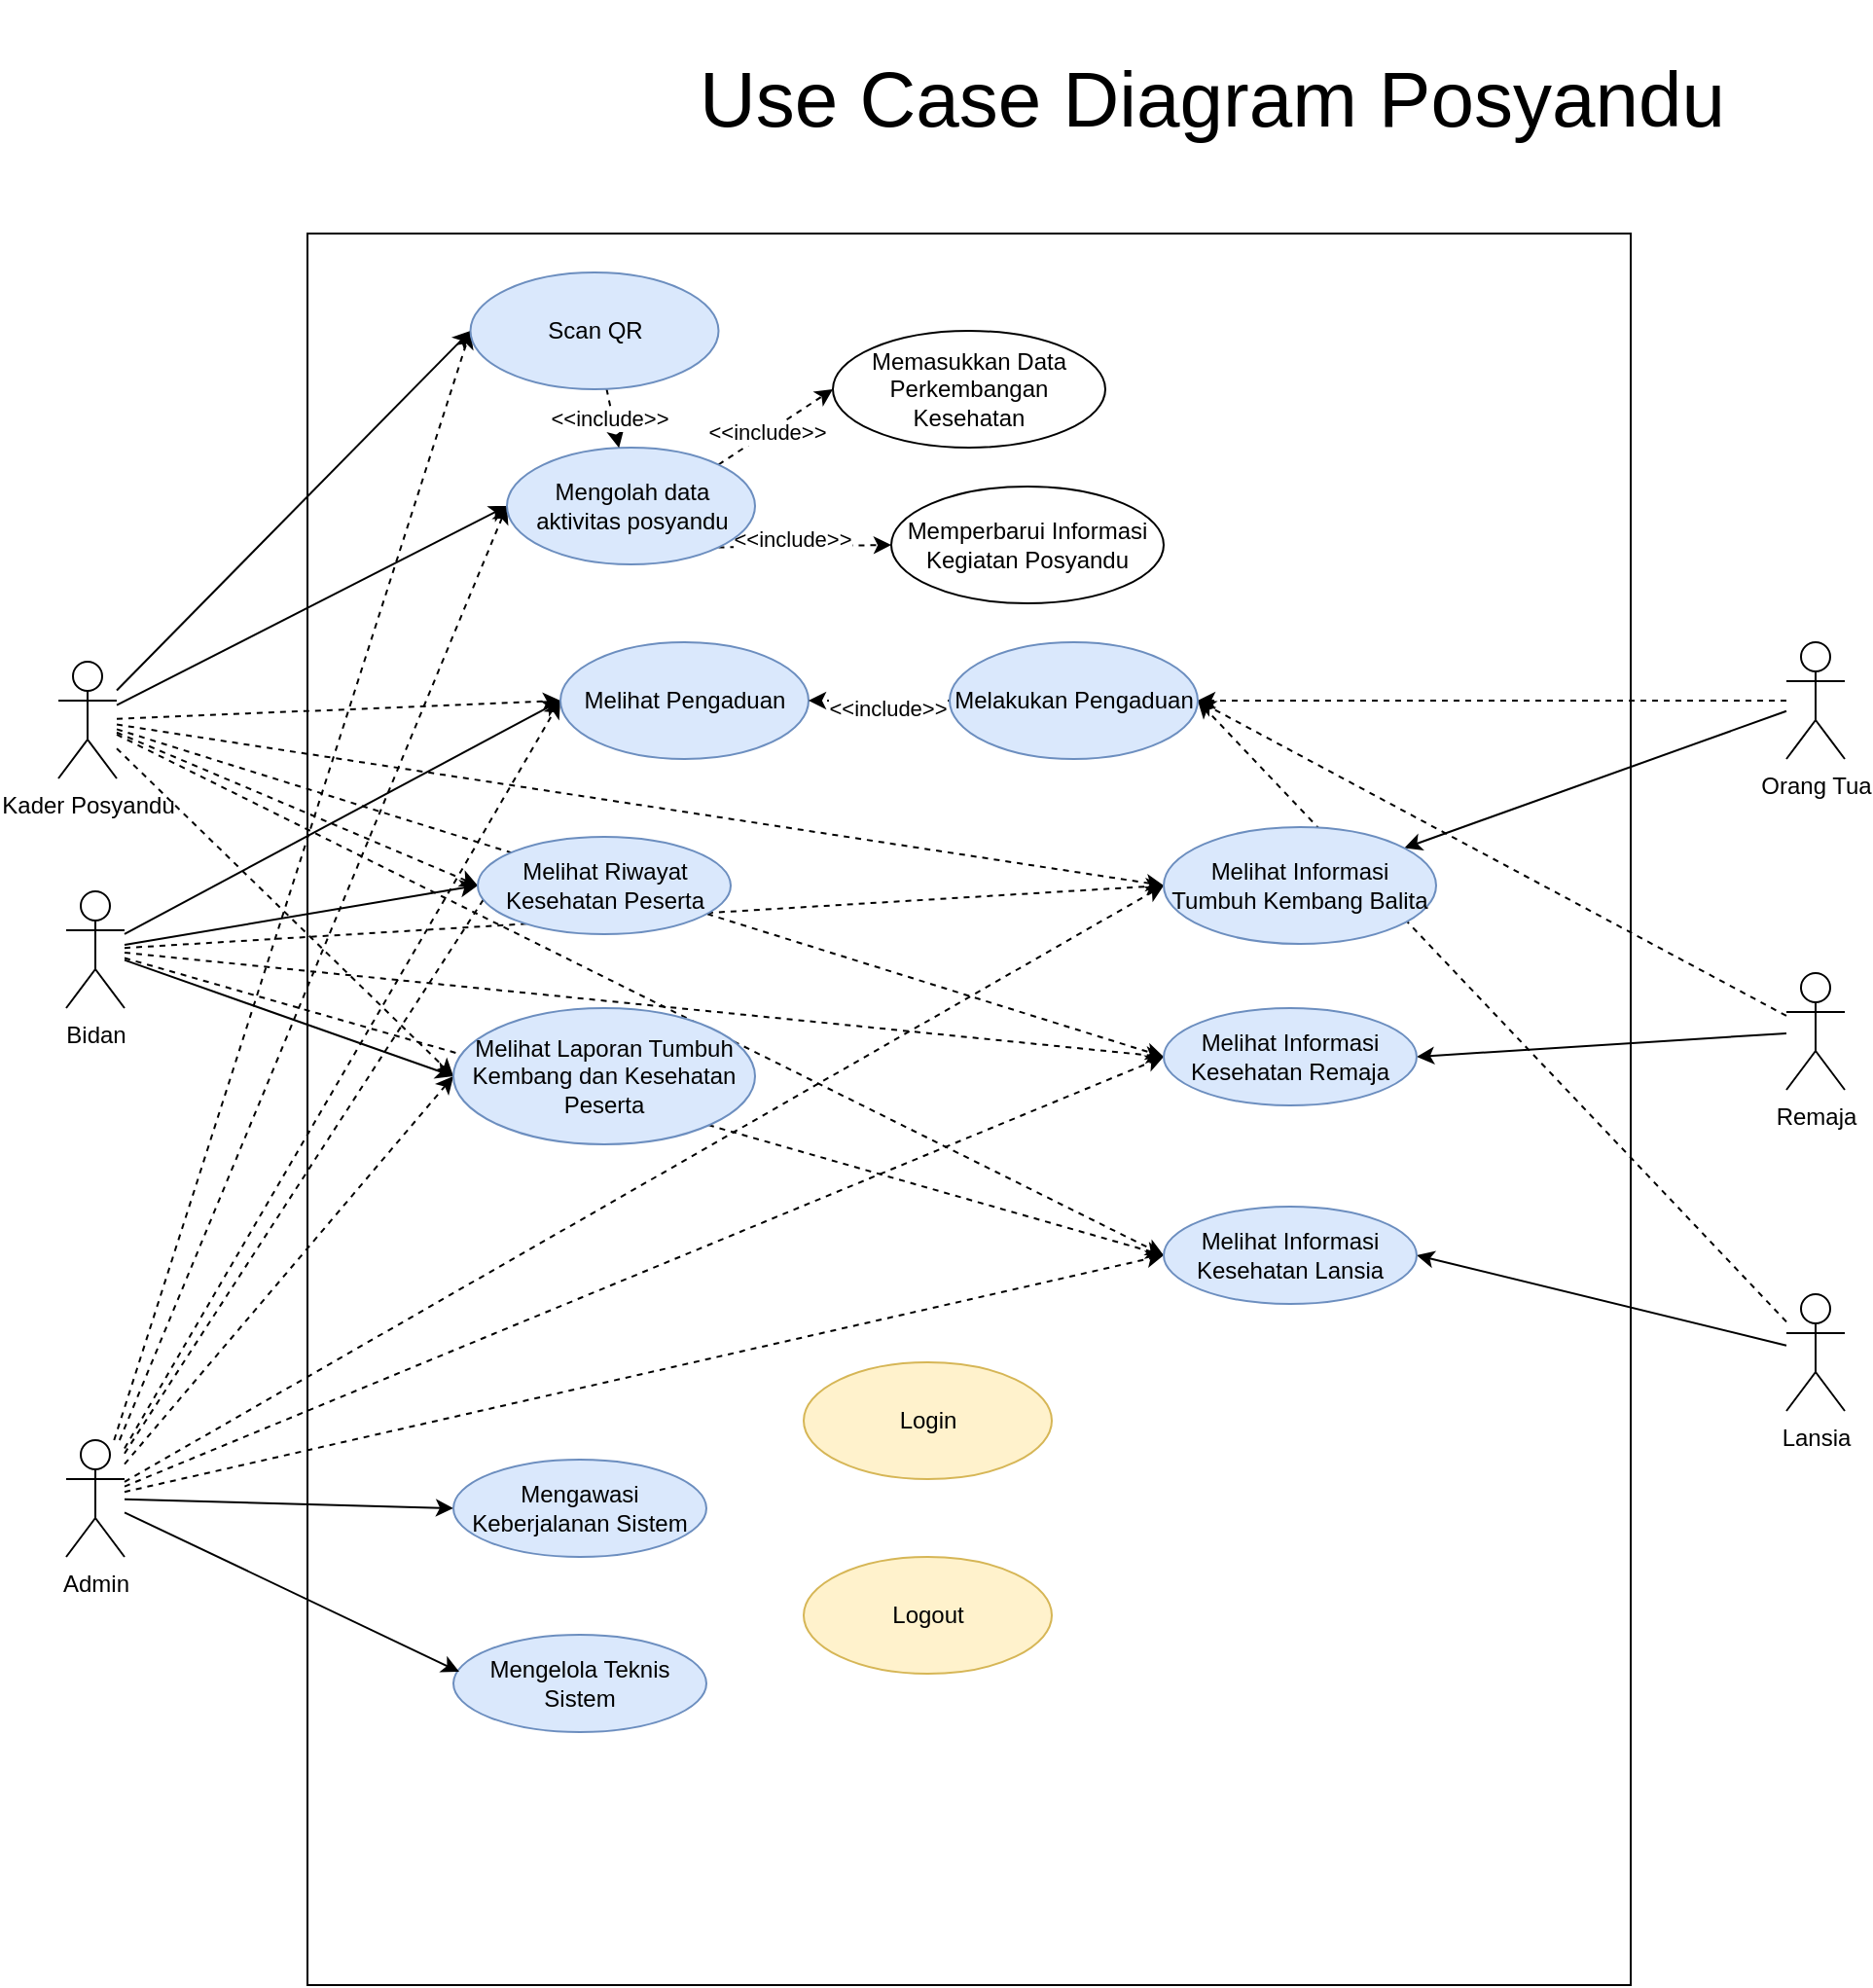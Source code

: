 <mxfile version="24.8.2">
  <diagram name="Page-1" id="-Jc1IERX7EY_bYW_jPpP">
    <mxGraphModel dx="1615" dy="1903" grid="1" gridSize="10" guides="1" tooltips="1" connect="1" arrows="1" fold="1" page="1" pageScale="1" pageWidth="850" pageHeight="1100" math="0" shadow="0">
      <root>
        <mxCell id="0" />
        <mxCell id="1" parent="0" />
        <mxCell id="hOnfbPIab15JWXcpNu_4-13" value="" style="rounded=0;whiteSpace=wrap;html=1;" vertex="1" parent="1">
          <mxGeometry x="170" y="20" width="680" height="900" as="geometry" />
        </mxCell>
        <mxCell id="hOnfbPIab15JWXcpNu_4-35" style="rounded=0;orthogonalLoop=1;jettySize=auto;html=1;entryX=0;entryY=0.5;entryDx=0;entryDy=0;" edge="1" parent="1" source="Xn-UC9uPtZDTchCGwuse-1" target="Xn-UC9uPtZDTchCGwuse-9">
          <mxGeometry relative="1" as="geometry" />
        </mxCell>
        <mxCell id="hOnfbPIab15JWXcpNu_4-52" style="rounded=0;orthogonalLoop=1;jettySize=auto;html=1;entryX=0;entryY=0.5;entryDx=0;entryDy=0;" edge="1" parent="1" source="Xn-UC9uPtZDTchCGwuse-1" target="hOnfbPIab15JWXcpNu_4-50">
          <mxGeometry relative="1" as="geometry" />
        </mxCell>
        <mxCell id="hOnfbPIab15JWXcpNu_4-65" style="rounded=0;orthogonalLoop=1;jettySize=auto;html=1;entryX=0;entryY=0.5;entryDx=0;entryDy=0;dashed=1;" edge="1" parent="1" source="Xn-UC9uPtZDTchCGwuse-1" target="hOnfbPIab15JWXcpNu_4-8">
          <mxGeometry relative="1" as="geometry" />
        </mxCell>
        <mxCell id="hOnfbPIab15JWXcpNu_4-66" style="rounded=0;orthogonalLoop=1;jettySize=auto;html=1;entryX=0;entryY=0.5;entryDx=0;entryDy=0;dashed=1;" edge="1" parent="1" source="Xn-UC9uPtZDTchCGwuse-1" target="hOnfbPIab15JWXcpNu_4-16">
          <mxGeometry relative="1" as="geometry" />
        </mxCell>
        <mxCell id="hOnfbPIab15JWXcpNu_4-71" style="rounded=0;orthogonalLoop=1;jettySize=auto;html=1;entryX=0;entryY=0.5;entryDx=0;entryDy=0;dashed=1;" edge="1" parent="1" source="Xn-UC9uPtZDTchCGwuse-1" target="hOnfbPIab15JWXcpNu_4-67">
          <mxGeometry relative="1" as="geometry" />
        </mxCell>
        <mxCell id="hOnfbPIab15JWXcpNu_4-77" style="rounded=0;orthogonalLoop=1;jettySize=auto;html=1;entryX=0;entryY=0.5;entryDx=0;entryDy=0;dashed=1;" edge="1" parent="1" source="Xn-UC9uPtZDTchCGwuse-1" target="hOnfbPIab15JWXcpNu_4-9">
          <mxGeometry relative="1" as="geometry" />
        </mxCell>
        <mxCell id="hOnfbPIab15JWXcpNu_4-78" style="rounded=0;orthogonalLoop=1;jettySize=auto;html=1;entryX=0;entryY=0.5;entryDx=0;entryDy=0;dashed=1;" edge="1" parent="1" source="Xn-UC9uPtZDTchCGwuse-1" target="hOnfbPIab15JWXcpNu_4-10">
          <mxGeometry relative="1" as="geometry" />
        </mxCell>
        <mxCell id="hOnfbPIab15JWXcpNu_4-79" style="rounded=0;orthogonalLoop=1;jettySize=auto;html=1;entryX=0;entryY=0.5;entryDx=0;entryDy=0;dashed=1;" edge="1" parent="1" source="Xn-UC9uPtZDTchCGwuse-1" target="hOnfbPIab15JWXcpNu_4-11">
          <mxGeometry relative="1" as="geometry" />
        </mxCell>
        <mxCell id="Xn-UC9uPtZDTchCGwuse-1" value="&lt;font style=&quot;font-size: 12px;&quot;&gt;Kader Posyandu&lt;/font&gt;" style="shape=umlActor;verticalLabelPosition=bottom;verticalAlign=top;html=1;outlineConnect=0;" parent="1" vertex="1">
          <mxGeometry x="42" y="240" width="30" height="60" as="geometry" />
        </mxCell>
        <mxCell id="hOnfbPIab15JWXcpNu_4-36" style="rounded=0;orthogonalLoop=1;jettySize=auto;html=1;entryX=0;entryY=0.5;entryDx=0;entryDy=0;" edge="1" parent="1" source="Xn-UC9uPtZDTchCGwuse-2" target="hOnfbPIab15JWXcpNu_4-8">
          <mxGeometry relative="1" as="geometry" />
        </mxCell>
        <mxCell id="hOnfbPIab15JWXcpNu_4-37" style="rounded=0;orthogonalLoop=1;jettySize=auto;html=1;entryX=0;entryY=0.5;entryDx=0;entryDy=0;" edge="1" parent="1" source="Xn-UC9uPtZDTchCGwuse-2" target="hOnfbPIab15JWXcpNu_4-16">
          <mxGeometry relative="1" as="geometry" />
        </mxCell>
        <mxCell id="hOnfbPIab15JWXcpNu_4-72" style="rounded=0;orthogonalLoop=1;jettySize=auto;html=1;entryX=0;entryY=0.5;entryDx=0;entryDy=0;" edge="1" parent="1" source="Xn-UC9uPtZDTchCGwuse-2" target="hOnfbPIab15JWXcpNu_4-67">
          <mxGeometry relative="1" as="geometry" />
        </mxCell>
        <mxCell id="hOnfbPIab15JWXcpNu_4-74" style="rounded=0;orthogonalLoop=1;jettySize=auto;html=1;entryX=0;entryY=0.5;entryDx=0;entryDy=0;dashed=1;" edge="1" parent="1" source="Xn-UC9uPtZDTchCGwuse-2" target="hOnfbPIab15JWXcpNu_4-9">
          <mxGeometry relative="1" as="geometry" />
        </mxCell>
        <mxCell id="hOnfbPIab15JWXcpNu_4-75" style="rounded=0;orthogonalLoop=1;jettySize=auto;html=1;entryX=0;entryY=0.5;entryDx=0;entryDy=0;dashed=1;" edge="1" parent="1" source="Xn-UC9uPtZDTchCGwuse-2" target="hOnfbPIab15JWXcpNu_4-10">
          <mxGeometry relative="1" as="geometry" />
        </mxCell>
        <mxCell id="hOnfbPIab15JWXcpNu_4-76" style="rounded=0;orthogonalLoop=1;jettySize=auto;html=1;entryX=0;entryY=0.5;entryDx=0;entryDy=0;dashed=1;" edge="1" parent="1" source="Xn-UC9uPtZDTchCGwuse-2" target="hOnfbPIab15JWXcpNu_4-11">
          <mxGeometry relative="1" as="geometry" />
        </mxCell>
        <mxCell id="Xn-UC9uPtZDTchCGwuse-2" value="&lt;font style=&quot;font-size: 12px;&quot;&gt;Bidan&lt;/font&gt;" style="shape=umlActor;verticalLabelPosition=bottom;verticalAlign=top;html=1;outlineConnect=0;" parent="1" vertex="1">
          <mxGeometry x="46" y="358" width="30" height="60" as="geometry" />
        </mxCell>
        <mxCell id="hOnfbPIab15JWXcpNu_4-38" style="rounded=0;orthogonalLoop=1;jettySize=auto;html=1;" edge="1" parent="1" source="Xn-UC9uPtZDTchCGwuse-3" target="hOnfbPIab15JWXcpNu_4-9">
          <mxGeometry relative="1" as="geometry" />
        </mxCell>
        <mxCell id="hOnfbPIab15JWXcpNu_4-81" style="rounded=0;orthogonalLoop=1;jettySize=auto;html=1;entryX=1;entryY=0.5;entryDx=0;entryDy=0;dashed=1;" edge="1" parent="1" source="Xn-UC9uPtZDTchCGwuse-3" target="hOnfbPIab15JWXcpNu_4-68">
          <mxGeometry relative="1" as="geometry" />
        </mxCell>
        <mxCell id="Xn-UC9uPtZDTchCGwuse-3" value="&lt;font style=&quot;font-size: 12px;&quot;&gt;Orang Tua&lt;/font&gt;" style="shape=umlActor;verticalLabelPosition=bottom;verticalAlign=top;html=1;outlineConnect=0;" parent="1" vertex="1">
          <mxGeometry x="930" y="230" width="30" height="60" as="geometry" />
        </mxCell>
        <mxCell id="hOnfbPIab15JWXcpNu_4-39" style="rounded=0;orthogonalLoop=1;jettySize=auto;html=1;entryX=0;entryY=0.5;entryDx=0;entryDy=0;" edge="1" parent="1" source="Xn-UC9uPtZDTchCGwuse-4" target="hOnfbPIab15JWXcpNu_4-12">
          <mxGeometry relative="1" as="geometry" />
        </mxCell>
        <mxCell id="hOnfbPIab15JWXcpNu_4-60" style="rounded=0;orthogonalLoop=1;jettySize=auto;html=1;entryX=0;entryY=0.5;entryDx=0;entryDy=0;dashed=1;" edge="1" parent="1" source="Xn-UC9uPtZDTchCGwuse-4" target="hOnfbPIab15JWXcpNu_4-9">
          <mxGeometry relative="1" as="geometry" />
        </mxCell>
        <mxCell id="hOnfbPIab15JWXcpNu_4-61" style="rounded=0;orthogonalLoop=1;jettySize=auto;html=1;entryX=0;entryY=0.5;entryDx=0;entryDy=0;dashed=1;" edge="1" parent="1" source="Xn-UC9uPtZDTchCGwuse-4" target="hOnfbPIab15JWXcpNu_4-16">
          <mxGeometry relative="1" as="geometry" />
        </mxCell>
        <mxCell id="hOnfbPIab15JWXcpNu_4-62" style="rounded=0;orthogonalLoop=1;jettySize=auto;html=1;entryX=0;entryY=0;entryDx=0;entryDy=0;dashed=1;" edge="1" parent="1" source="Xn-UC9uPtZDTchCGwuse-4" target="hOnfbPIab15JWXcpNu_4-8">
          <mxGeometry relative="1" as="geometry" />
        </mxCell>
        <mxCell id="hOnfbPIab15JWXcpNu_4-63" style="rounded=0;orthogonalLoop=1;jettySize=auto;html=1;entryX=0;entryY=0.5;entryDx=0;entryDy=0;dashed=1;" edge="1" parent="1" source="Xn-UC9uPtZDTchCGwuse-4" target="Xn-UC9uPtZDTchCGwuse-9">
          <mxGeometry relative="1" as="geometry" />
        </mxCell>
        <mxCell id="hOnfbPIab15JWXcpNu_4-64" style="rounded=0;orthogonalLoop=1;jettySize=auto;html=1;entryX=0;entryY=0.5;entryDx=0;entryDy=0;dashed=1;" edge="1" parent="1" source="Xn-UC9uPtZDTchCGwuse-4" target="hOnfbPIab15JWXcpNu_4-50">
          <mxGeometry relative="1" as="geometry" />
        </mxCell>
        <mxCell id="hOnfbPIab15JWXcpNu_4-69" style="rounded=0;orthogonalLoop=1;jettySize=auto;html=1;entryX=0;entryY=0.5;entryDx=0;entryDy=0;dashed=1;" edge="1" parent="1" source="Xn-UC9uPtZDTchCGwuse-4" target="hOnfbPIab15JWXcpNu_4-10">
          <mxGeometry relative="1" as="geometry" />
        </mxCell>
        <mxCell id="hOnfbPIab15JWXcpNu_4-70" style="rounded=0;orthogonalLoop=1;jettySize=auto;html=1;entryX=0;entryY=0.5;entryDx=0;entryDy=0;dashed=1;" edge="1" parent="1" source="Xn-UC9uPtZDTchCGwuse-4" target="hOnfbPIab15JWXcpNu_4-11">
          <mxGeometry relative="1" as="geometry" />
        </mxCell>
        <mxCell id="hOnfbPIab15JWXcpNu_4-73" style="rounded=0;orthogonalLoop=1;jettySize=auto;html=1;entryX=0;entryY=0.5;entryDx=0;entryDy=0;dashed=1;" edge="1" parent="1" source="Xn-UC9uPtZDTchCGwuse-4" target="hOnfbPIab15JWXcpNu_4-67">
          <mxGeometry relative="1" as="geometry" />
        </mxCell>
        <mxCell id="Xn-UC9uPtZDTchCGwuse-4" value="&lt;font style=&quot;font-size: 12px;&quot;&gt;Admin&lt;/font&gt;" style="shape=umlActor;verticalLabelPosition=bottom;verticalAlign=top;html=1;outlineConnect=0;" parent="1" vertex="1">
          <mxGeometry x="46" y="640" width="30" height="60" as="geometry" />
        </mxCell>
        <mxCell id="Xn-UC9uPtZDTchCGwuse-6" value="&lt;font style=&quot;font-size: 40px;&quot;&gt;Use Case Diagram Posyandu&lt;/font&gt;" style="text;html=1;align=center;verticalAlign=middle;whiteSpace=wrap;rounded=0;" parent="1" vertex="1">
          <mxGeometry x="350" y="-100" width="570" height="100" as="geometry" />
        </mxCell>
        <mxCell id="hOnfbPIab15JWXcpNu_4-30" style="rounded=0;orthogonalLoop=1;jettySize=auto;html=1;exitX=1;exitY=0;exitDx=0;exitDy=0;entryX=0;entryY=0.5;entryDx=0;entryDy=0;dashed=1;" edge="1" parent="1" source="Xn-UC9uPtZDTchCGwuse-9" target="hOnfbPIab15JWXcpNu_4-14">
          <mxGeometry relative="1" as="geometry" />
        </mxCell>
        <mxCell id="hOnfbPIab15JWXcpNu_4-54" value="&amp;lt;&amp;lt;include&amp;gt;&amp;gt;" style="edgeLabel;html=1;align=center;verticalAlign=middle;resizable=0;points=[];" vertex="1" connectable="0" parent="hOnfbPIab15JWXcpNu_4-30">
          <mxGeometry x="-0.157" y="1" relative="1" as="geometry">
            <mxPoint as="offset" />
          </mxGeometry>
        </mxCell>
        <mxCell id="hOnfbPIab15JWXcpNu_4-34" style="rounded=0;orthogonalLoop=1;jettySize=auto;html=1;exitX=1;exitY=1;exitDx=0;exitDy=0;entryX=0;entryY=0.5;entryDx=0;entryDy=0;dashed=1;" edge="1" parent="1" source="Xn-UC9uPtZDTchCGwuse-9" target="hOnfbPIab15JWXcpNu_4-15">
          <mxGeometry relative="1" as="geometry" />
        </mxCell>
        <mxCell id="hOnfbPIab15JWXcpNu_4-55" value="&amp;lt;&amp;lt;include&amp;gt;&amp;gt;" style="edgeLabel;html=1;align=center;verticalAlign=middle;resizable=0;points=[];" vertex="1" connectable="0" parent="hOnfbPIab15JWXcpNu_4-34">
          <mxGeometry x="-0.118" y="4" relative="1" as="geometry">
            <mxPoint x="-1" as="offset" />
          </mxGeometry>
        </mxCell>
        <mxCell id="Xn-UC9uPtZDTchCGwuse-9" value="Mengolah data aktivitas posyandu" style="ellipse;whiteSpace=wrap;html=1;fillColor=#dae8fc;strokeColor=#6c8ebf;" parent="1" vertex="1">
          <mxGeometry x="272.5" y="130" width="127.5" height="60" as="geometry" />
        </mxCell>
        <mxCell id="hOnfbPIab15JWXcpNu_4-32" style="rounded=0;orthogonalLoop=1;jettySize=auto;html=1;entryX=1;entryY=0.5;entryDx=0;entryDy=0;" edge="1" parent="1" source="hOnfbPIab15JWXcpNu_4-5" target="hOnfbPIab15JWXcpNu_4-10">
          <mxGeometry relative="1" as="geometry" />
        </mxCell>
        <mxCell id="hOnfbPIab15JWXcpNu_4-82" style="rounded=0;orthogonalLoop=1;jettySize=auto;html=1;entryX=1;entryY=0.5;entryDx=0;entryDy=0;dashed=1;" edge="1" parent="1" source="hOnfbPIab15JWXcpNu_4-5" target="hOnfbPIab15JWXcpNu_4-68">
          <mxGeometry relative="1" as="geometry" />
        </mxCell>
        <mxCell id="hOnfbPIab15JWXcpNu_4-5" value="&lt;font style=&quot;font-size: 12px;&quot;&gt;Remaja&lt;/font&gt;" style="shape=umlActor;verticalLabelPosition=bottom;verticalAlign=top;html=1;outlineConnect=0;" vertex="1" parent="1">
          <mxGeometry x="930" y="400" width="30" height="60" as="geometry" />
        </mxCell>
        <mxCell id="hOnfbPIab15JWXcpNu_4-33" style="rounded=0;orthogonalLoop=1;jettySize=auto;html=1;entryX=1;entryY=0.5;entryDx=0;entryDy=0;" edge="1" parent="1" source="hOnfbPIab15JWXcpNu_4-7" target="hOnfbPIab15JWXcpNu_4-11">
          <mxGeometry relative="1" as="geometry" />
        </mxCell>
        <mxCell id="hOnfbPIab15JWXcpNu_4-84" style="rounded=0;orthogonalLoop=1;jettySize=auto;html=1;entryX=1;entryY=0.5;entryDx=0;entryDy=0;dashed=1;" edge="1" parent="1" source="hOnfbPIab15JWXcpNu_4-7" target="hOnfbPIab15JWXcpNu_4-68">
          <mxGeometry relative="1" as="geometry" />
        </mxCell>
        <mxCell id="hOnfbPIab15JWXcpNu_4-7" value="&lt;font style=&quot;font-size: 12px;&quot;&gt;Lansia&lt;/font&gt;" style="shape=umlActor;verticalLabelPosition=bottom;verticalAlign=top;html=1;outlineConnect=0;" vertex="1" parent="1">
          <mxGeometry x="930" y="565" width="30" height="60" as="geometry" />
        </mxCell>
        <mxCell id="hOnfbPIab15JWXcpNu_4-8" value="Melihat Riwayat Kesehatan Peserta" style="ellipse;whiteSpace=wrap;html=1;fillColor=#dae8fc;strokeColor=#6c8ebf;" vertex="1" parent="1">
          <mxGeometry x="257.5" y="330" width="130" height="50" as="geometry" />
        </mxCell>
        <mxCell id="hOnfbPIab15JWXcpNu_4-9" value="Melihat Informasi Tumbuh Kembang Balita" style="ellipse;whiteSpace=wrap;html=1;fillColor=#dae8fc;strokeColor=#6c8ebf;" vertex="1" parent="1">
          <mxGeometry x="610" y="325" width="140" height="60" as="geometry" />
        </mxCell>
        <mxCell id="hOnfbPIab15JWXcpNu_4-10" value="Melihat Informasi Kesehatan Remaja" style="ellipse;whiteSpace=wrap;html=1;fillColor=#dae8fc;strokeColor=#6c8ebf;" vertex="1" parent="1">
          <mxGeometry x="610" y="418" width="130" height="50" as="geometry" />
        </mxCell>
        <mxCell id="hOnfbPIab15JWXcpNu_4-11" value="Melihat Informasi Kesehatan Lansia" style="ellipse;whiteSpace=wrap;html=1;fillColor=#dae8fc;strokeColor=#6c8ebf;" vertex="1" parent="1">
          <mxGeometry x="610" y="520" width="130" height="50" as="geometry" />
        </mxCell>
        <mxCell id="hOnfbPIab15JWXcpNu_4-12" value="Mengawasi Keberjalanan Sistem" style="ellipse;whiteSpace=wrap;html=1;fillColor=#dae8fc;strokeColor=#6c8ebf;" vertex="1" parent="1">
          <mxGeometry x="245" y="650" width="130" height="50" as="geometry" />
        </mxCell>
        <mxCell id="hOnfbPIab15JWXcpNu_4-14" value="Memasukkan Data Perkembangan Kesehatan" style="ellipse;whiteSpace=wrap;html=1;" vertex="1" parent="1">
          <mxGeometry x="440" y="70" width="140" height="60" as="geometry" />
        </mxCell>
        <mxCell id="hOnfbPIab15JWXcpNu_4-15" value="Memperbarui Informasi Kegiatan Posyandu" style="ellipse;whiteSpace=wrap;html=1;" vertex="1" parent="1">
          <mxGeometry x="470" y="150" width="140" height="60" as="geometry" />
        </mxCell>
        <mxCell id="hOnfbPIab15JWXcpNu_4-16" value="Melihat Laporan Tumbuh Kembang dan Kesehatan Peserta" style="ellipse;whiteSpace=wrap;html=1;fillColor=#dae8fc;strokeColor=#6c8ebf;" vertex="1" parent="1">
          <mxGeometry x="245" y="418" width="155" height="70" as="geometry" />
        </mxCell>
        <mxCell id="hOnfbPIab15JWXcpNu_4-17" value="Mengelola Teknis Sistem" style="ellipse;whiteSpace=wrap;html=1;fillColor=#dae8fc;strokeColor=#6c8ebf;" vertex="1" parent="1">
          <mxGeometry x="245" y="740" width="130" height="50" as="geometry" />
        </mxCell>
        <mxCell id="hOnfbPIab15JWXcpNu_4-41" style="edgeStyle=orthogonalEdgeStyle;rounded=0;orthogonalLoop=1;jettySize=auto;html=1;exitX=0.5;exitY=1;exitDx=0;exitDy=0;" edge="1" parent="1" source="hOnfbPIab15JWXcpNu_4-12" target="hOnfbPIab15JWXcpNu_4-12">
          <mxGeometry relative="1" as="geometry" />
        </mxCell>
        <mxCell id="hOnfbPIab15JWXcpNu_4-47" style="rounded=0;orthogonalLoop=1;jettySize=auto;html=1;entryX=0.023;entryY=0.38;entryDx=0;entryDy=0;entryPerimeter=0;" edge="1" parent="1" source="Xn-UC9uPtZDTchCGwuse-4" target="hOnfbPIab15JWXcpNu_4-17">
          <mxGeometry relative="1" as="geometry" />
        </mxCell>
        <mxCell id="hOnfbPIab15JWXcpNu_4-53" style="rounded=0;orthogonalLoop=1;jettySize=auto;html=1;dashed=1;" edge="1" parent="1" source="hOnfbPIab15JWXcpNu_4-50" target="Xn-UC9uPtZDTchCGwuse-9">
          <mxGeometry relative="1" as="geometry" />
        </mxCell>
        <mxCell id="hOnfbPIab15JWXcpNu_4-56" value="&amp;lt;&amp;lt;include&amp;gt;&amp;gt;" style="edgeLabel;html=1;align=center;verticalAlign=middle;resizable=0;points=[];" vertex="1" connectable="0" parent="hOnfbPIab15JWXcpNu_4-53">
          <mxGeometry x="-0.042" y="-2" relative="1" as="geometry">
            <mxPoint as="offset" />
          </mxGeometry>
        </mxCell>
        <mxCell id="hOnfbPIab15JWXcpNu_4-50" value="Scan QR" style="ellipse;whiteSpace=wrap;html=1;fillColor=#dae8fc;strokeColor=#6c8ebf;" vertex="1" parent="1">
          <mxGeometry x="253.75" y="40" width="127.5" height="60" as="geometry" />
        </mxCell>
        <mxCell id="hOnfbPIab15JWXcpNu_4-57" value="Login" style="ellipse;whiteSpace=wrap;html=1;fillColor=#fff2cc;strokeColor=#d6b656;" vertex="1" parent="1">
          <mxGeometry x="425" y="600" width="127.5" height="60" as="geometry" />
        </mxCell>
        <mxCell id="hOnfbPIab15JWXcpNu_4-58" value="Logout" style="ellipse;whiteSpace=wrap;html=1;fillColor=#fff2cc;strokeColor=#d6b656;" vertex="1" parent="1">
          <mxGeometry x="425" y="700" width="127.5" height="60" as="geometry" />
        </mxCell>
        <mxCell id="hOnfbPIab15JWXcpNu_4-67" value="Melihat Pengaduan" style="ellipse;whiteSpace=wrap;html=1;fillColor=#dae8fc;strokeColor=#6c8ebf;" vertex="1" parent="1">
          <mxGeometry x="300" y="230" width="127.5" height="60" as="geometry" />
        </mxCell>
        <mxCell id="hOnfbPIab15JWXcpNu_4-80" style="rounded=0;orthogonalLoop=1;jettySize=auto;html=1;entryX=1;entryY=0.5;entryDx=0;entryDy=0;dashed=1;" edge="1" parent="1" source="hOnfbPIab15JWXcpNu_4-68" target="hOnfbPIab15JWXcpNu_4-67">
          <mxGeometry relative="1" as="geometry" />
        </mxCell>
        <mxCell id="hOnfbPIab15JWXcpNu_4-85" value="&amp;lt;&amp;lt;include&amp;gt;&amp;gt;" style="edgeLabel;html=1;align=center;verticalAlign=middle;resizable=0;points=[];" vertex="1" connectable="0" parent="hOnfbPIab15JWXcpNu_4-80">
          <mxGeometry x="-0.111" y="4" relative="1" as="geometry">
            <mxPoint as="offset" />
          </mxGeometry>
        </mxCell>
        <mxCell id="hOnfbPIab15JWXcpNu_4-68" value="Melakukan Pengaduan" style="ellipse;whiteSpace=wrap;html=1;fillColor=#dae8fc;strokeColor=#6c8ebf;" vertex="1" parent="1">
          <mxGeometry x="500" y="230" width="127.5" height="60" as="geometry" />
        </mxCell>
      </root>
    </mxGraphModel>
  </diagram>
</mxfile>
